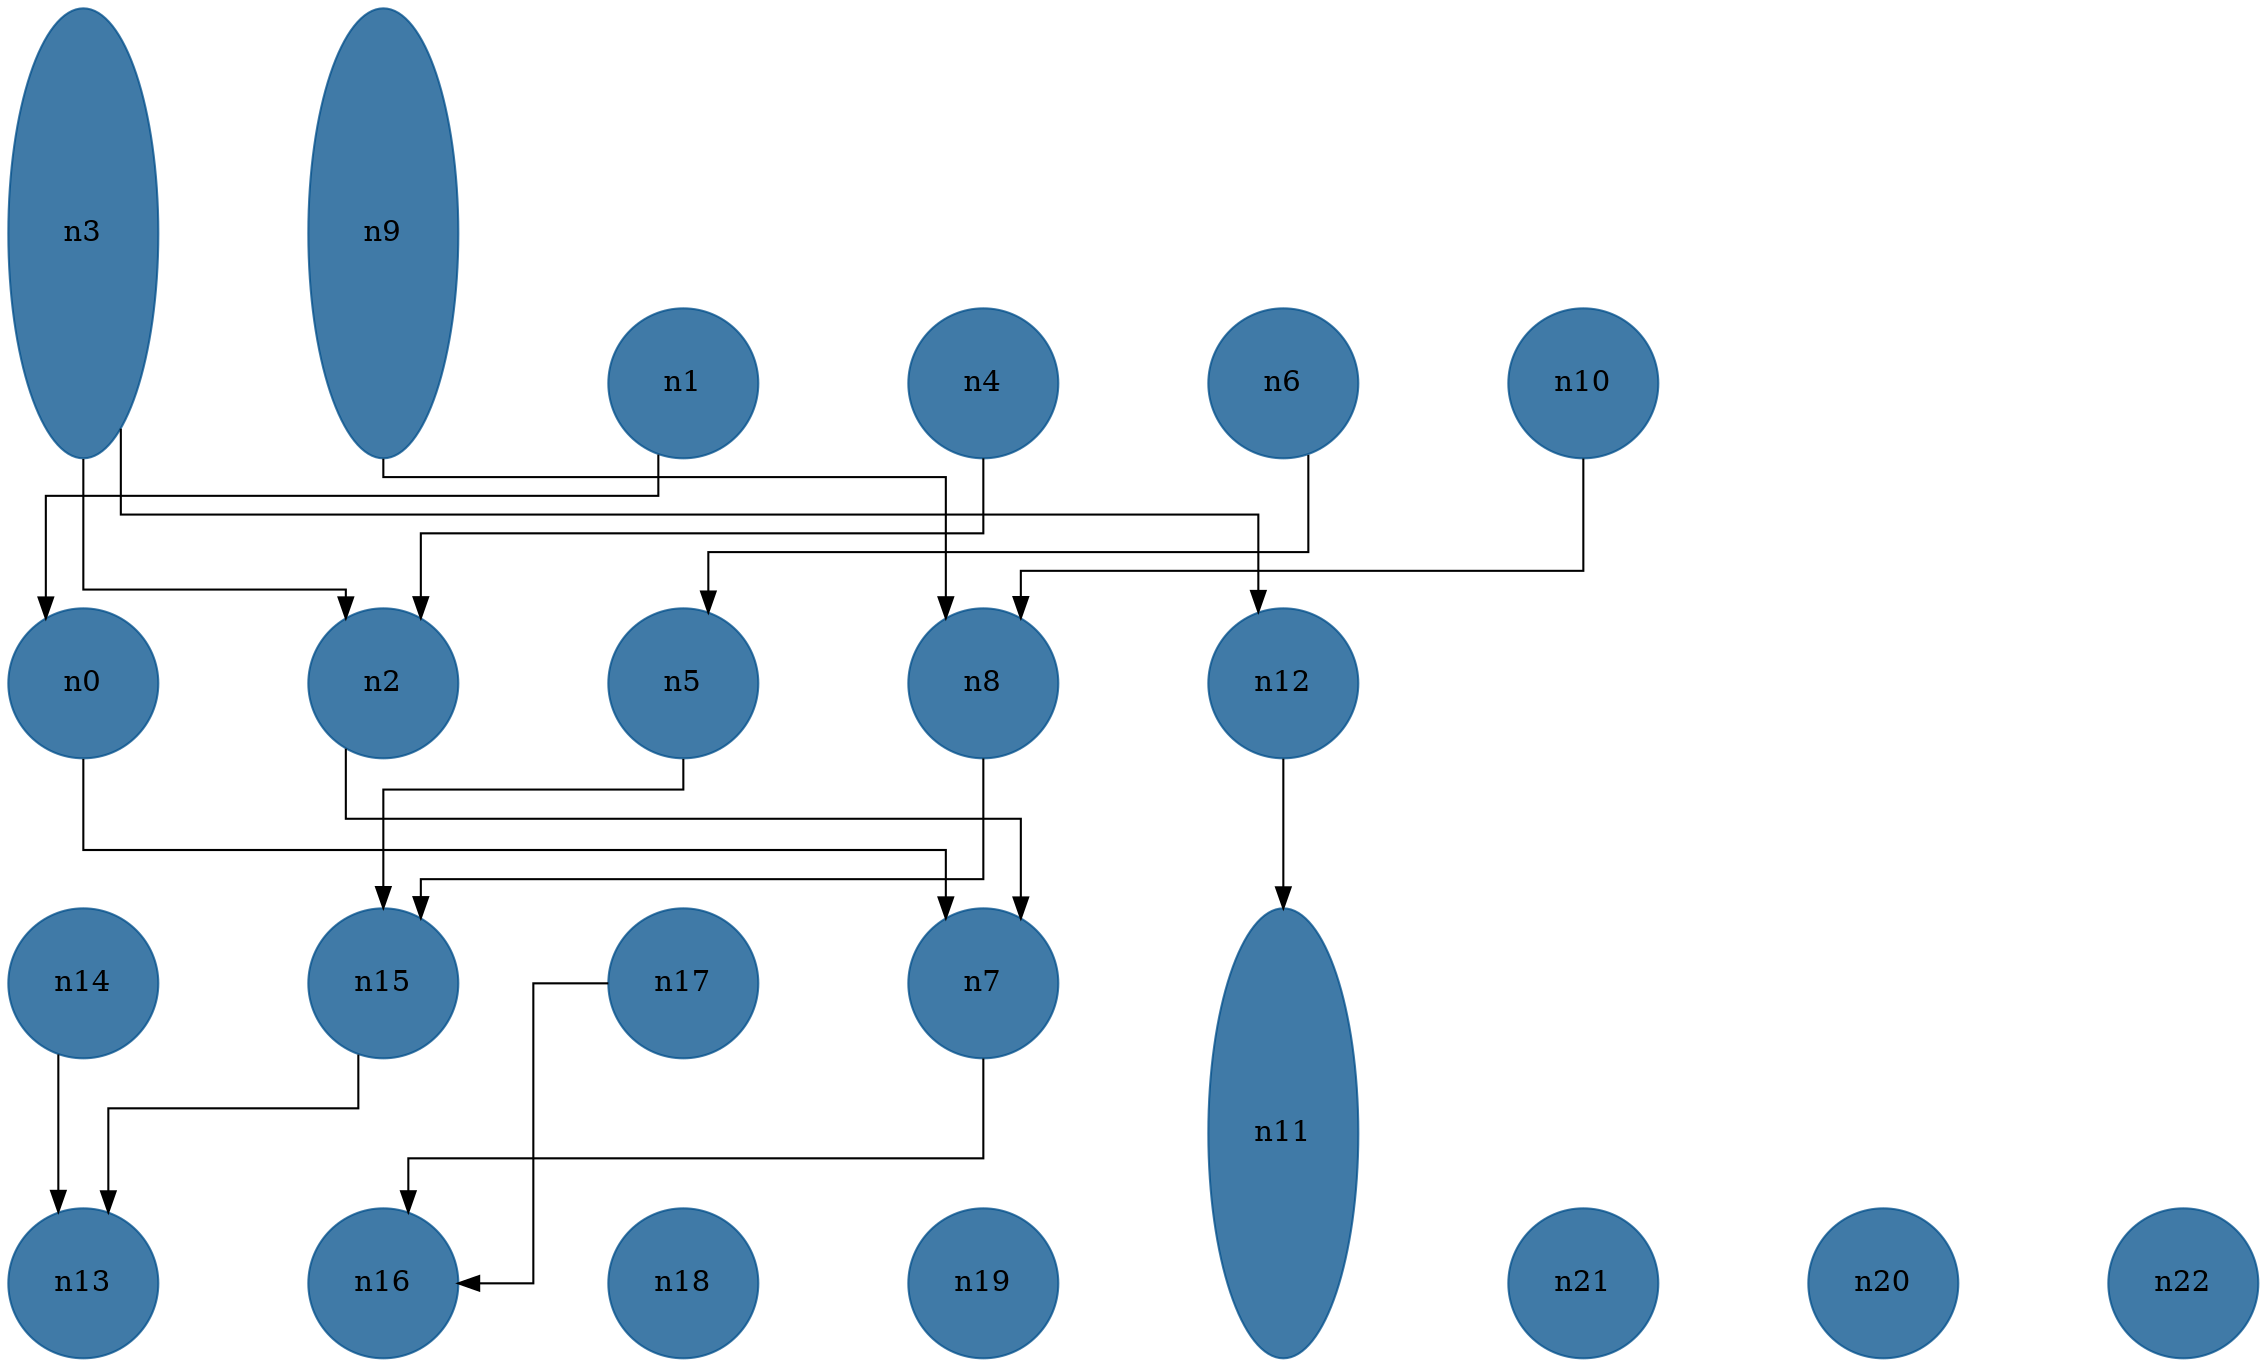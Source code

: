 //do not use DOT to generate pdf use NEATO or FDP
digraph{
layout="neato";
splines="ortho";
n3[shape="ellipse", style="filled", color="#004E8ABF", pos="0,9!", height="3", width="1"];
n3 -> n2;
n3 -> n12;
n9[shape="ellipse", style="filled", color="#004E8ABF", pos="2,9!", height="3", width="1"];
n9 -> n8;
n1[shape="ellipse", style="filled", color="#004E8ABF", pos="4,8!", height="1", width="1"];
n1 -> n0;
n4[shape="ellipse", style="filled", color="#004E8ABF", pos="6,8!", height="1", width="1"];
n4 -> n2;
n6[shape="ellipse", style="filled", color="#004E8ABF", pos="8,8!", height="1", width="1"];
n6 -> n5;
n10[shape="ellipse", style="filled", color="#004E8ABF", pos="10,8!", height="1", width="1"];
n10 -> n8;
n0[shape="ellipse", style="filled", color="#004E8ABF", pos="0,6!", height="1", width="1"];
n0 -> n7;
n2[shape="ellipse", style="filled", color="#004E8ABF", pos="2,6!", height="1", width="1"];
n2 -> n7;
n5[shape="ellipse", style="filled", color="#004E8ABF", pos="4,6!", height="1", width="1"];
n5 -> n15;
n8[shape="ellipse", style="filled", color="#004E8ABF", pos="6,6!", height="1", width="1"];
n8 -> n15;
n12[shape="ellipse", style="filled", color="#004E8ABF", pos="8,6!", height="1", width="1"];
n12 -> n11;
n14[shape="ellipse", style="filled", color="#004E8ABF", pos="0,4!", height="1", width="1"];
n14 -> n13;
n15[shape="ellipse", style="filled", color="#004E8ABF", pos="2,4!", height="1", width="1"];
n15 -> n13;
n17[shape="ellipse", style="filled", color="#004E8ABF", pos="4,4!", height="1", width="1"];
n17 -> n16;
n7[shape="ellipse", style="filled", color="#004E8ABF", pos="6,4!", height="1", width="1"];
n7 -> n16;
n11[shape="ellipse", style="filled", color="#004E8ABF", pos="8,3!", height="3", width="1"];
n13[shape="ellipse", style="filled", color="#004E8ABF", pos="0,2!", height="1", width="1"];
n16[shape="ellipse", style="filled", color="#004E8ABF", pos="2,2!", height="1", width="1"];
n18[shape="ellipse", style="filled", color="#004E8ABF", pos="4,2!", height="1", width="1"];
n19[shape="ellipse", style="filled", color="#004E8ABF", pos="6,2!", height="1", width="1"];
n21[shape="ellipse", style="filled", color="#004E8ABF", pos="10,2!", height="1", width="1"];
n20[shape="ellipse", style="filled", color="#004E8ABF", pos="12,2!", height="1", width="1"];
n22[shape="ellipse", style="filled", color="#004E8ABF", pos="14,2!", height="1", width="1"];
}